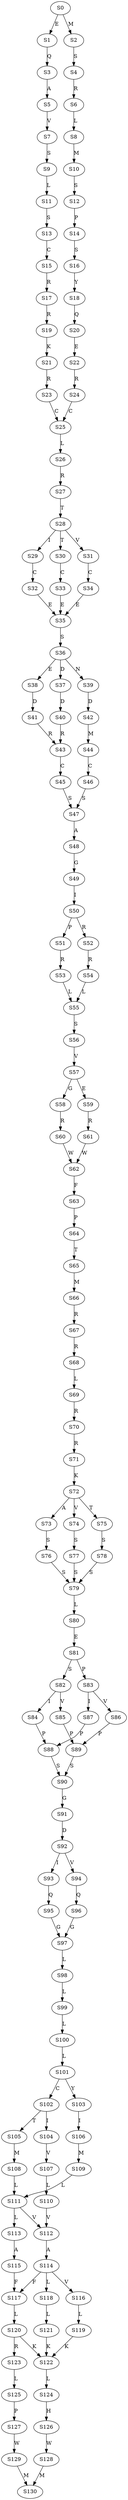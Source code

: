 strict digraph  {
	S0 -> S1 [ label = E ];
	S0 -> S2 [ label = M ];
	S1 -> S3 [ label = Q ];
	S2 -> S4 [ label = S ];
	S3 -> S5 [ label = A ];
	S4 -> S6 [ label = R ];
	S5 -> S7 [ label = V ];
	S6 -> S8 [ label = L ];
	S7 -> S9 [ label = S ];
	S8 -> S10 [ label = M ];
	S9 -> S11 [ label = L ];
	S10 -> S12 [ label = S ];
	S11 -> S13 [ label = S ];
	S12 -> S14 [ label = P ];
	S13 -> S15 [ label = C ];
	S14 -> S16 [ label = S ];
	S15 -> S17 [ label = R ];
	S16 -> S18 [ label = Y ];
	S17 -> S19 [ label = R ];
	S18 -> S20 [ label = Q ];
	S19 -> S21 [ label = K ];
	S20 -> S22 [ label = E ];
	S21 -> S23 [ label = R ];
	S22 -> S24 [ label = R ];
	S23 -> S25 [ label = C ];
	S24 -> S25 [ label = C ];
	S25 -> S26 [ label = L ];
	S26 -> S27 [ label = R ];
	S27 -> S28 [ label = T ];
	S28 -> S29 [ label = I ];
	S28 -> S30 [ label = T ];
	S28 -> S31 [ label = V ];
	S29 -> S32 [ label = C ];
	S30 -> S33 [ label = C ];
	S31 -> S34 [ label = C ];
	S32 -> S35 [ label = E ];
	S33 -> S35 [ label = E ];
	S34 -> S35 [ label = E ];
	S35 -> S36 [ label = S ];
	S36 -> S37 [ label = D ];
	S36 -> S38 [ label = E ];
	S36 -> S39 [ label = N ];
	S37 -> S40 [ label = D ];
	S38 -> S41 [ label = D ];
	S39 -> S42 [ label = D ];
	S40 -> S43 [ label = R ];
	S41 -> S43 [ label = R ];
	S42 -> S44 [ label = M ];
	S43 -> S45 [ label = C ];
	S44 -> S46 [ label = C ];
	S45 -> S47 [ label = S ];
	S46 -> S47 [ label = S ];
	S47 -> S48 [ label = A ];
	S48 -> S49 [ label = G ];
	S49 -> S50 [ label = I ];
	S50 -> S51 [ label = P ];
	S50 -> S52 [ label = R ];
	S51 -> S53 [ label = R ];
	S52 -> S54 [ label = R ];
	S53 -> S55 [ label = L ];
	S54 -> S55 [ label = L ];
	S55 -> S56 [ label = S ];
	S56 -> S57 [ label = V ];
	S57 -> S58 [ label = G ];
	S57 -> S59 [ label = E ];
	S58 -> S60 [ label = R ];
	S59 -> S61 [ label = R ];
	S60 -> S62 [ label = W ];
	S61 -> S62 [ label = W ];
	S62 -> S63 [ label = F ];
	S63 -> S64 [ label = P ];
	S64 -> S65 [ label = T ];
	S65 -> S66 [ label = M ];
	S66 -> S67 [ label = R ];
	S67 -> S68 [ label = R ];
	S68 -> S69 [ label = L ];
	S69 -> S70 [ label = R ];
	S70 -> S71 [ label = R ];
	S71 -> S72 [ label = K ];
	S72 -> S73 [ label = A ];
	S72 -> S74 [ label = V ];
	S72 -> S75 [ label = T ];
	S73 -> S76 [ label = S ];
	S74 -> S77 [ label = S ];
	S75 -> S78 [ label = S ];
	S76 -> S79 [ label = S ];
	S77 -> S79 [ label = S ];
	S78 -> S79 [ label = S ];
	S79 -> S80 [ label = L ];
	S80 -> S81 [ label = E ];
	S81 -> S82 [ label = S ];
	S81 -> S83 [ label = P ];
	S82 -> S84 [ label = I ];
	S82 -> S85 [ label = V ];
	S83 -> S86 [ label = V ];
	S83 -> S87 [ label = I ];
	S84 -> S88 [ label = P ];
	S85 -> S89 [ label = P ];
	S86 -> S89 [ label = P ];
	S87 -> S88 [ label = P ];
	S88 -> S90 [ label = S ];
	S89 -> S90 [ label = S ];
	S90 -> S91 [ label = G ];
	S91 -> S92 [ label = D ];
	S92 -> S93 [ label = I ];
	S92 -> S94 [ label = V ];
	S93 -> S95 [ label = Q ];
	S94 -> S96 [ label = Q ];
	S95 -> S97 [ label = G ];
	S96 -> S97 [ label = G ];
	S97 -> S98 [ label = L ];
	S98 -> S99 [ label = L ];
	S99 -> S100 [ label = L ];
	S100 -> S101 [ label = L ];
	S101 -> S102 [ label = C ];
	S101 -> S103 [ label = Y ];
	S102 -> S104 [ label = I ];
	S102 -> S105 [ label = T ];
	S103 -> S106 [ label = I ];
	S104 -> S107 [ label = V ];
	S105 -> S108 [ label = M ];
	S106 -> S109 [ label = M ];
	S107 -> S110 [ label = L ];
	S108 -> S111 [ label = L ];
	S109 -> S111 [ label = L ];
	S110 -> S112 [ label = V ];
	S111 -> S112 [ label = V ];
	S111 -> S113 [ label = L ];
	S112 -> S114 [ label = A ];
	S113 -> S115 [ label = A ];
	S114 -> S116 [ label = V ];
	S114 -> S117 [ label = F ];
	S114 -> S118 [ label = L ];
	S115 -> S117 [ label = F ];
	S116 -> S119 [ label = L ];
	S117 -> S120 [ label = L ];
	S118 -> S121 [ label = L ];
	S119 -> S122 [ label = K ];
	S120 -> S123 [ label = R ];
	S120 -> S122 [ label = K ];
	S121 -> S122 [ label = K ];
	S122 -> S124 [ label = L ];
	S123 -> S125 [ label = L ];
	S124 -> S126 [ label = H ];
	S125 -> S127 [ label = P ];
	S126 -> S128 [ label = W ];
	S127 -> S129 [ label = W ];
	S128 -> S130 [ label = M ];
	S129 -> S130 [ label = M ];
}
